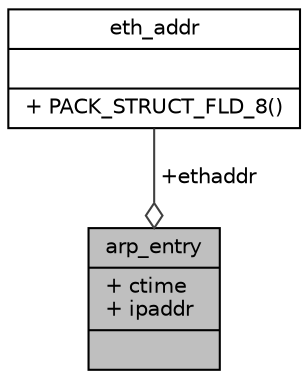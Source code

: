 digraph "arp_entry"
{
 // LATEX_PDF_SIZE
  edge [fontname="Helvetica",fontsize="10",labelfontname="Helvetica",labelfontsize="10"];
  node [fontname="Helvetica",fontsize="10",shape=record];
  Node1 [label="{arp_entry\n|+ ctime\l+ ipaddr\l|}",height=0.2,width=0.4,color="black", fillcolor="grey75", style="filled", fontcolor="black",tooltip=" "];
  Node2 -> Node1 [color="grey25",fontsize="10",style="solid",label=" +ethaddr" ,arrowhead="odiamond",fontname="Helvetica"];
  Node2 [label="{eth_addr\n||+ PACK_STRUCT_FLD_8()\l}",height=0.2,width=0.4,color="black", fillcolor="white", style="filled",URL="$structeth__addr.html",tooltip=" "];
}
